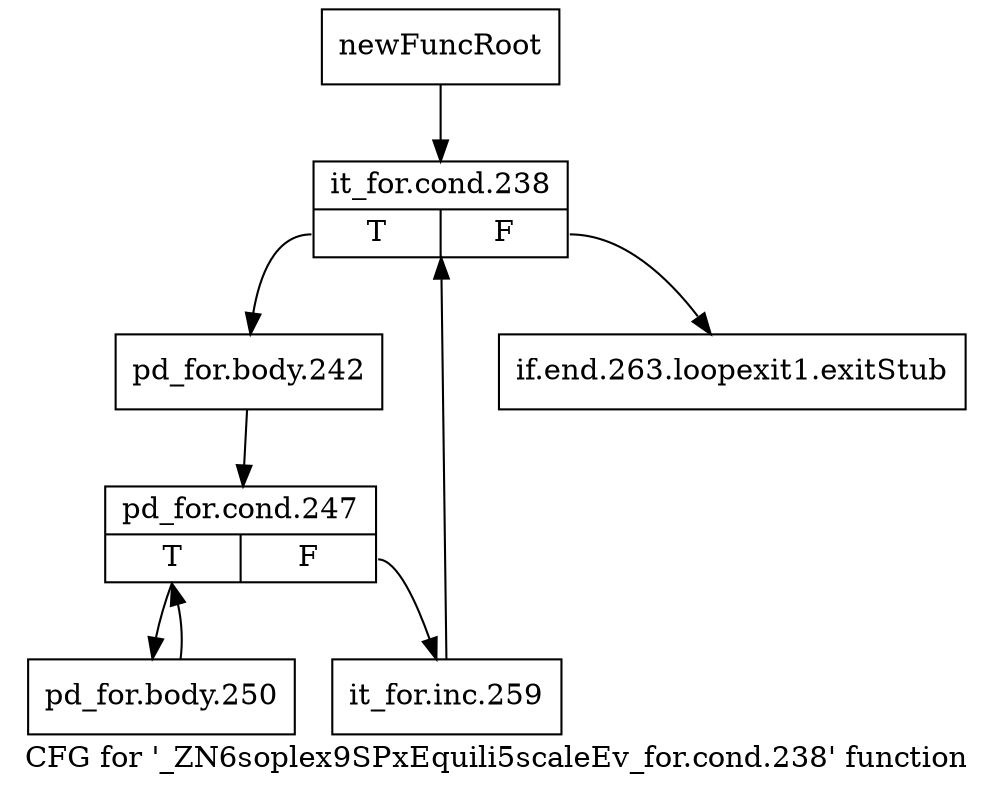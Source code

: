 digraph "CFG for '_ZN6soplex9SPxEquili5scaleEv_for.cond.238' function" {
	label="CFG for '_ZN6soplex9SPxEquili5scaleEv_for.cond.238' function";

	Node0x2dcc7c0 [shape=record,label="{newFuncRoot}"];
	Node0x2dcc7c0 -> Node0x2dcc860;
	Node0x2dcc810 [shape=record,label="{if.end.263.loopexit1.exitStub}"];
	Node0x2dcc860 [shape=record,label="{it_for.cond.238|{<s0>T|<s1>F}}"];
	Node0x2dcc860:s0 -> Node0x2dcc8b0;
	Node0x2dcc860:s1 -> Node0x2dcc810;
	Node0x2dcc8b0 [shape=record,label="{pd_for.body.242}"];
	Node0x2dcc8b0 -> Node0x2dcc900;
	Node0x2dcc900 [shape=record,label="{pd_for.cond.247|{<s0>T|<s1>F}}"];
	Node0x2dcc900:s0 -> Node0x2dcc9a0;
	Node0x2dcc900:s1 -> Node0x2dcc950;
	Node0x2dcc950 [shape=record,label="{it_for.inc.259}"];
	Node0x2dcc950 -> Node0x2dcc860;
	Node0x2dcc9a0 [shape=record,label="{pd_for.body.250}"];
	Node0x2dcc9a0 -> Node0x2dcc900;
}

